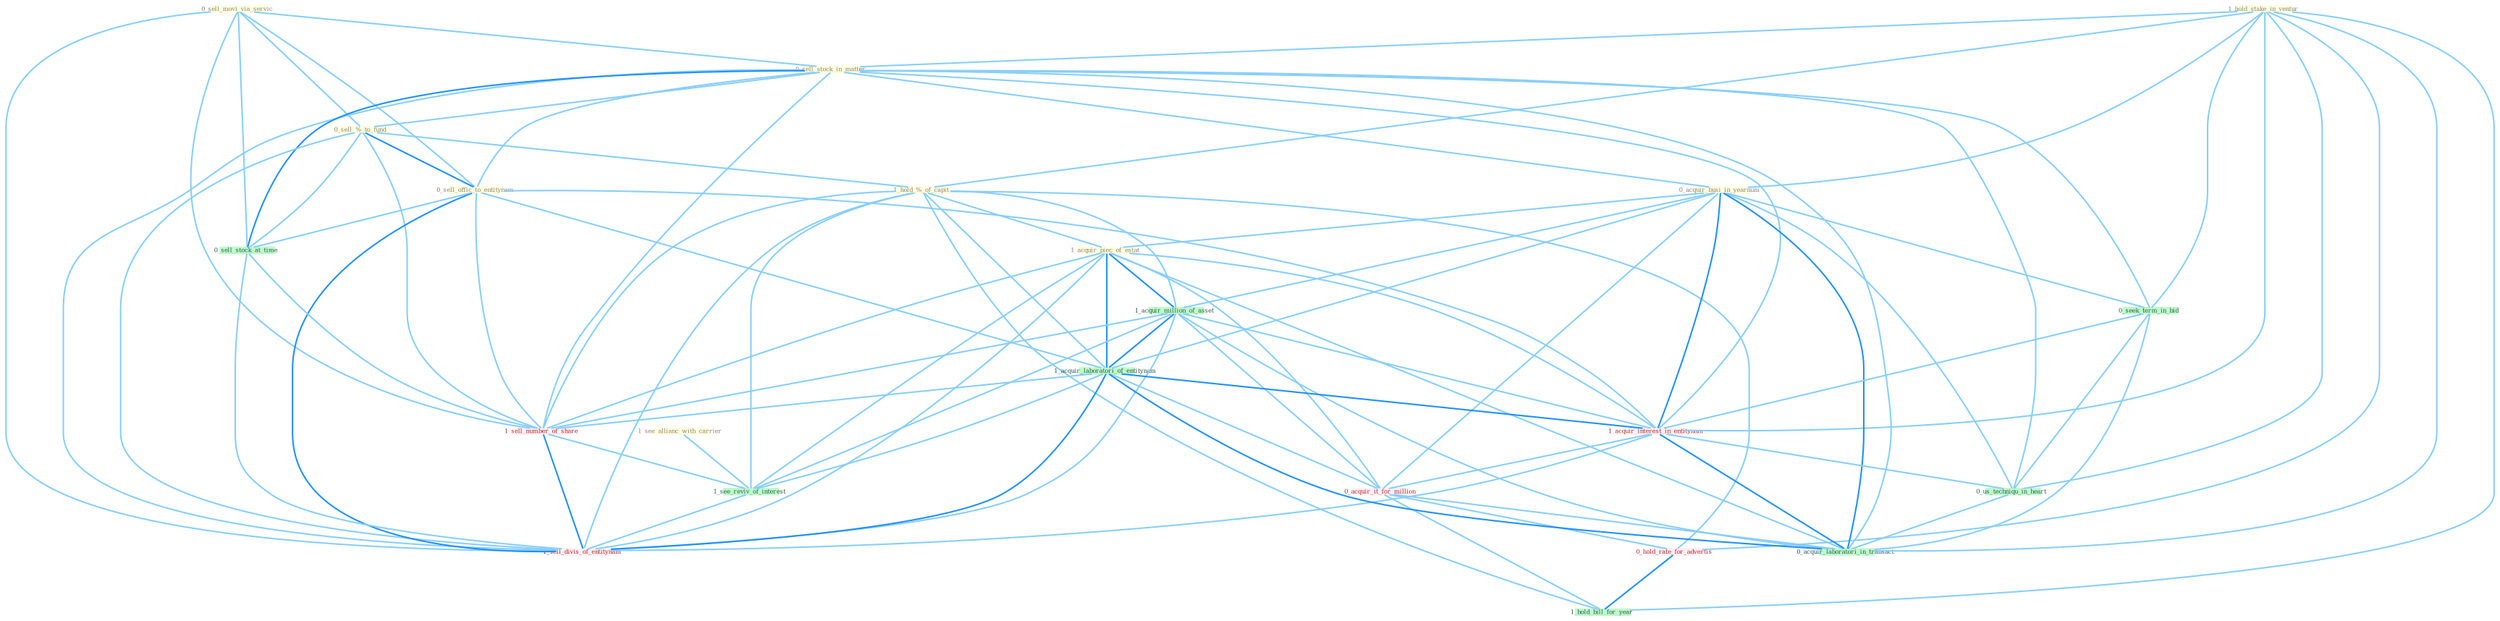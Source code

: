 Graph G{ 
    node
    [shape=polygon,style=filled,width=.5,height=.06,color="#BDFCC9",fixedsize=true,fontsize=4,
    fontcolor="#2f4f4f"];
    {node
    [color="#ffffe0", fontcolor="#8b7d6b"] "0_sell_movi_via_servic " "1_hold_stake_in_ventur " "0_sell_stock_in_matter " "0_sell_%_to_fund " "1_hold_%_of_capit " "0_sell_offic_to_entitynam " "0_acquir_busi_in_yearnum " "1_acquir_piec_of_estat " "1_see_allianc_with_carrier "}
{node [color="#fff0f5", fontcolor="#b22222"] "1_acquir_interest_in_entitynam " "0_acquir_it_for_million " "0_hold_rate_for_advertis " "1_sell_number_of_share " "1_sell_divis_of_entitynam "}
edge [color="#B0E2FF"];

	"0_sell_movi_via_servic " -- "0_sell_stock_in_matter " [w="1", color="#87cefa" ];
	"0_sell_movi_via_servic " -- "0_sell_%_to_fund " [w="1", color="#87cefa" ];
	"0_sell_movi_via_servic " -- "0_sell_offic_to_entitynam " [w="1", color="#87cefa" ];
	"0_sell_movi_via_servic " -- "0_sell_stock_at_time " [w="1", color="#87cefa" ];
	"0_sell_movi_via_servic " -- "1_sell_number_of_share " [w="1", color="#87cefa" ];
	"0_sell_movi_via_servic " -- "1_sell_divis_of_entitynam " [w="1", color="#87cefa" ];
	"1_hold_stake_in_ventur " -- "0_sell_stock_in_matter " [w="1", color="#87cefa" ];
	"1_hold_stake_in_ventur " -- "1_hold_%_of_capit " [w="1", color="#87cefa" ];
	"1_hold_stake_in_ventur " -- "0_acquir_busi_in_yearnum " [w="1", color="#87cefa" ];
	"1_hold_stake_in_ventur " -- "0_seek_term_in_bid " [w="1", color="#87cefa" ];
	"1_hold_stake_in_ventur " -- "1_acquir_interest_in_entitynam " [w="1", color="#87cefa" ];
	"1_hold_stake_in_ventur " -- "0_us_techniqu_in_heart " [w="1", color="#87cefa" ];
	"1_hold_stake_in_ventur " -- "0_hold_rate_for_advertis " [w="1", color="#87cefa" ];
	"1_hold_stake_in_ventur " -- "0_acquir_laboratori_in_transact " [w="1", color="#87cefa" ];
	"1_hold_stake_in_ventur " -- "1_hold_bill_for_year " [w="1", color="#87cefa" ];
	"0_sell_stock_in_matter " -- "0_sell_%_to_fund " [w="1", color="#87cefa" ];
	"0_sell_stock_in_matter " -- "0_sell_offic_to_entitynam " [w="1", color="#87cefa" ];
	"0_sell_stock_in_matter " -- "0_acquir_busi_in_yearnum " [w="1", color="#87cefa" ];
	"0_sell_stock_in_matter " -- "0_seek_term_in_bid " [w="1", color="#87cefa" ];
	"0_sell_stock_in_matter " -- "1_acquir_interest_in_entitynam " [w="1", color="#87cefa" ];
	"0_sell_stock_in_matter " -- "0_us_techniqu_in_heart " [w="1", color="#87cefa" ];
	"0_sell_stock_in_matter " -- "0_acquir_laboratori_in_transact " [w="1", color="#87cefa" ];
	"0_sell_stock_in_matter " -- "0_sell_stock_at_time " [w="2", color="#1e90ff" , len=0.8];
	"0_sell_stock_in_matter " -- "1_sell_number_of_share " [w="1", color="#87cefa" ];
	"0_sell_stock_in_matter " -- "1_sell_divis_of_entitynam " [w="1", color="#87cefa" ];
	"0_sell_%_to_fund " -- "1_hold_%_of_capit " [w="1", color="#87cefa" ];
	"0_sell_%_to_fund " -- "0_sell_offic_to_entitynam " [w="2", color="#1e90ff" , len=0.8];
	"0_sell_%_to_fund " -- "0_sell_stock_at_time " [w="1", color="#87cefa" ];
	"0_sell_%_to_fund " -- "1_sell_number_of_share " [w="1", color="#87cefa" ];
	"0_sell_%_to_fund " -- "1_sell_divis_of_entitynam " [w="1", color="#87cefa" ];
	"1_hold_%_of_capit " -- "1_acquir_piec_of_estat " [w="1", color="#87cefa" ];
	"1_hold_%_of_capit " -- "1_acquir_million_of_asset " [w="1", color="#87cefa" ];
	"1_hold_%_of_capit " -- "1_acquir_laboratori_of_entitynam " [w="1", color="#87cefa" ];
	"1_hold_%_of_capit " -- "0_hold_rate_for_advertis " [w="1", color="#87cefa" ];
	"1_hold_%_of_capit " -- "1_sell_number_of_share " [w="1", color="#87cefa" ];
	"1_hold_%_of_capit " -- "1_see_reviv_of_interest " [w="1", color="#87cefa" ];
	"1_hold_%_of_capit " -- "1_hold_bill_for_year " [w="1", color="#87cefa" ];
	"1_hold_%_of_capit " -- "1_sell_divis_of_entitynam " [w="1", color="#87cefa" ];
	"0_sell_offic_to_entitynam " -- "1_acquir_laboratori_of_entitynam " [w="1", color="#87cefa" ];
	"0_sell_offic_to_entitynam " -- "1_acquir_interest_in_entitynam " [w="1", color="#87cefa" ];
	"0_sell_offic_to_entitynam " -- "0_sell_stock_at_time " [w="1", color="#87cefa" ];
	"0_sell_offic_to_entitynam " -- "1_sell_number_of_share " [w="1", color="#87cefa" ];
	"0_sell_offic_to_entitynam " -- "1_sell_divis_of_entitynam " [w="2", color="#1e90ff" , len=0.8];
	"0_acquir_busi_in_yearnum " -- "1_acquir_piec_of_estat " [w="1", color="#87cefa" ];
	"0_acquir_busi_in_yearnum " -- "1_acquir_million_of_asset " [w="1", color="#87cefa" ];
	"0_acquir_busi_in_yearnum " -- "1_acquir_laboratori_of_entitynam " [w="1", color="#87cefa" ];
	"0_acquir_busi_in_yearnum " -- "0_seek_term_in_bid " [w="1", color="#87cefa" ];
	"0_acquir_busi_in_yearnum " -- "1_acquir_interest_in_entitynam " [w="2", color="#1e90ff" , len=0.8];
	"0_acquir_busi_in_yearnum " -- "0_us_techniqu_in_heart " [w="1", color="#87cefa" ];
	"0_acquir_busi_in_yearnum " -- "0_acquir_it_for_million " [w="1", color="#87cefa" ];
	"0_acquir_busi_in_yearnum " -- "0_acquir_laboratori_in_transact " [w="2", color="#1e90ff" , len=0.8];
	"1_acquir_piec_of_estat " -- "1_acquir_million_of_asset " [w="2", color="#1e90ff" , len=0.8];
	"1_acquir_piec_of_estat " -- "1_acquir_laboratori_of_entitynam " [w="2", color="#1e90ff" , len=0.8];
	"1_acquir_piec_of_estat " -- "1_acquir_interest_in_entitynam " [w="1", color="#87cefa" ];
	"1_acquir_piec_of_estat " -- "0_acquir_it_for_million " [w="1", color="#87cefa" ];
	"1_acquir_piec_of_estat " -- "0_acquir_laboratori_in_transact " [w="1", color="#87cefa" ];
	"1_acquir_piec_of_estat " -- "1_sell_number_of_share " [w="1", color="#87cefa" ];
	"1_acquir_piec_of_estat " -- "1_see_reviv_of_interest " [w="1", color="#87cefa" ];
	"1_acquir_piec_of_estat " -- "1_sell_divis_of_entitynam " [w="1", color="#87cefa" ];
	"1_see_allianc_with_carrier " -- "1_see_reviv_of_interest " [w="1", color="#87cefa" ];
	"1_acquir_million_of_asset " -- "1_acquir_laboratori_of_entitynam " [w="2", color="#1e90ff" , len=0.8];
	"1_acquir_million_of_asset " -- "1_acquir_interest_in_entitynam " [w="1", color="#87cefa" ];
	"1_acquir_million_of_asset " -- "0_acquir_it_for_million " [w="1", color="#87cefa" ];
	"1_acquir_million_of_asset " -- "0_acquir_laboratori_in_transact " [w="1", color="#87cefa" ];
	"1_acquir_million_of_asset " -- "1_sell_number_of_share " [w="1", color="#87cefa" ];
	"1_acquir_million_of_asset " -- "1_see_reviv_of_interest " [w="1", color="#87cefa" ];
	"1_acquir_million_of_asset " -- "1_sell_divis_of_entitynam " [w="1", color="#87cefa" ];
	"1_acquir_laboratori_of_entitynam " -- "1_acquir_interest_in_entitynam " [w="2", color="#1e90ff" , len=0.8];
	"1_acquir_laboratori_of_entitynam " -- "0_acquir_it_for_million " [w="1", color="#87cefa" ];
	"1_acquir_laboratori_of_entitynam " -- "0_acquir_laboratori_in_transact " [w="2", color="#1e90ff" , len=0.8];
	"1_acquir_laboratori_of_entitynam " -- "1_sell_number_of_share " [w="1", color="#87cefa" ];
	"1_acquir_laboratori_of_entitynam " -- "1_see_reviv_of_interest " [w="1", color="#87cefa" ];
	"1_acquir_laboratori_of_entitynam " -- "1_sell_divis_of_entitynam " [w="2", color="#1e90ff" , len=0.8];
	"0_seek_term_in_bid " -- "1_acquir_interest_in_entitynam " [w="1", color="#87cefa" ];
	"0_seek_term_in_bid " -- "0_us_techniqu_in_heart " [w="1", color="#87cefa" ];
	"0_seek_term_in_bid " -- "0_acquir_laboratori_in_transact " [w="1", color="#87cefa" ];
	"1_acquir_interest_in_entitynam " -- "0_us_techniqu_in_heart " [w="1", color="#87cefa" ];
	"1_acquir_interest_in_entitynam " -- "0_acquir_it_for_million " [w="1", color="#87cefa" ];
	"1_acquir_interest_in_entitynam " -- "0_acquir_laboratori_in_transact " [w="2", color="#1e90ff" , len=0.8];
	"1_acquir_interest_in_entitynam " -- "1_sell_divis_of_entitynam " [w="1", color="#87cefa" ];
	"0_us_techniqu_in_heart " -- "0_acquir_laboratori_in_transact " [w="1", color="#87cefa" ];
	"0_acquir_it_for_million " -- "0_hold_rate_for_advertis " [w="1", color="#87cefa" ];
	"0_acquir_it_for_million " -- "0_acquir_laboratori_in_transact " [w="1", color="#87cefa" ];
	"0_acquir_it_for_million " -- "1_hold_bill_for_year " [w="1", color="#87cefa" ];
	"0_hold_rate_for_advertis " -- "1_hold_bill_for_year " [w="2", color="#1e90ff" , len=0.8];
	"0_sell_stock_at_time " -- "1_sell_number_of_share " [w="1", color="#87cefa" ];
	"0_sell_stock_at_time " -- "1_sell_divis_of_entitynam " [w="1", color="#87cefa" ];
	"1_sell_number_of_share " -- "1_see_reviv_of_interest " [w="1", color="#87cefa" ];
	"1_sell_number_of_share " -- "1_sell_divis_of_entitynam " [w="2", color="#1e90ff" , len=0.8];
	"1_see_reviv_of_interest " -- "1_sell_divis_of_entitynam " [w="1", color="#87cefa" ];
}